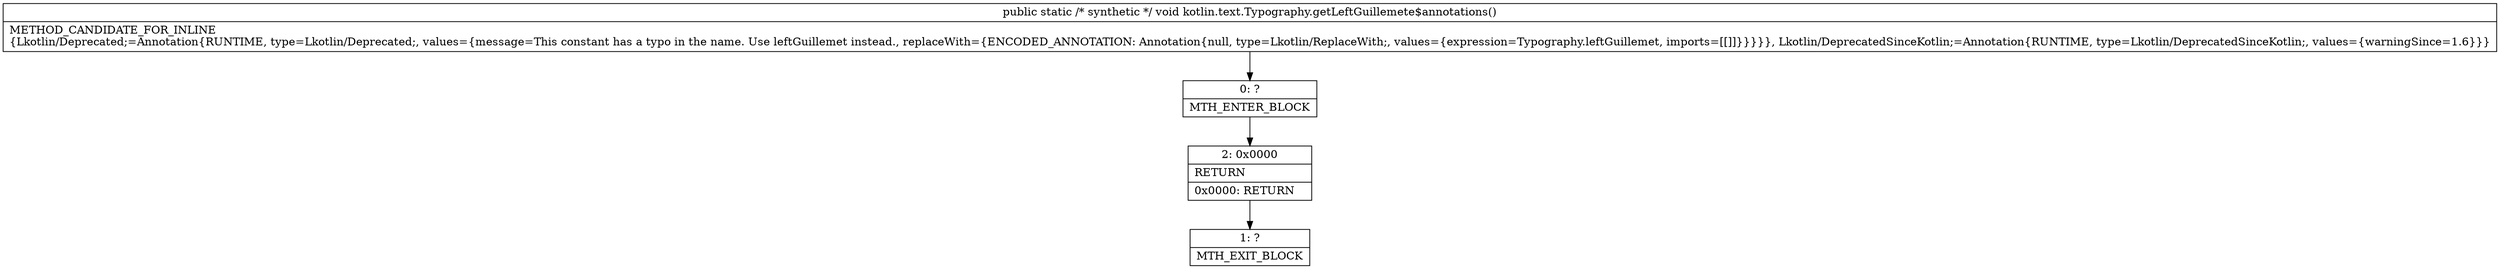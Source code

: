 digraph "CFG forkotlin.text.Typography.getLeftGuillemete$annotations()V" {
Node_0 [shape=record,label="{0\:\ ?|MTH_ENTER_BLOCK\l}"];
Node_2 [shape=record,label="{2\:\ 0x0000|RETURN\l|0x0000: RETURN   \l}"];
Node_1 [shape=record,label="{1\:\ ?|MTH_EXIT_BLOCK\l}"];
MethodNode[shape=record,label="{public static \/* synthetic *\/ void kotlin.text.Typography.getLeftGuillemete$annotations()  | METHOD_CANDIDATE_FOR_INLINE\l\{Lkotlin\/Deprecated;=Annotation\{RUNTIME, type=Lkotlin\/Deprecated;, values=\{message=This constant has a typo in the name. Use leftGuillemet instead., replaceWith=\{ENCODED_ANNOTATION: Annotation\{null, type=Lkotlin\/ReplaceWith;, values=\{expression=Typography.leftGuillemet, imports=[[]]\}\}\}\}\}, Lkotlin\/DeprecatedSinceKotlin;=Annotation\{RUNTIME, type=Lkotlin\/DeprecatedSinceKotlin;, values=\{warningSince=1.6\}\}\}\l}"];
MethodNode -> Node_0;Node_0 -> Node_2;
Node_2 -> Node_1;
}

